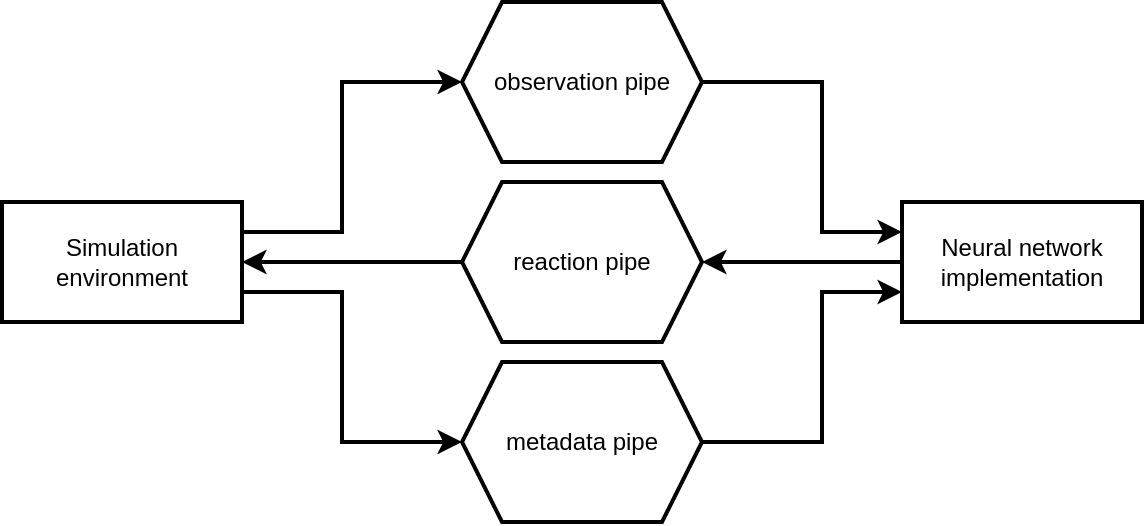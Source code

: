 <mxfile version="14.6.13" type="device"><diagram id="tVqh5LLXfl1-UiUS3BZs" name="Strona-1"><mxGraphModel dx="1102" dy="818" grid="1" gridSize="10" guides="1" tooltips="1" connect="1" arrows="1" fold="1" page="1" pageScale="1" pageWidth="827" pageHeight="1169" math="0" shadow="0"><root><mxCell id="0"/><mxCell id="1" parent="0"/><mxCell id="iyx45N8Q4_2cnwinsrvN-1" value="Simulation environment" style="rounded=0;whiteSpace=wrap;html=1;strokeWidth=2;" parent="1" vertex="1"><mxGeometry x="129" y="140" width="120" height="60" as="geometry"/></mxCell><mxCell id="iyx45N8Q4_2cnwinsrvN-2" value="Neural network implementation" style="rounded=0;whiteSpace=wrap;html=1;strokeWidth=2;" parent="1" vertex="1"><mxGeometry x="579" y="140" width="120" height="60" as="geometry"/></mxCell><mxCell id="iyx45N8Q4_2cnwinsrvN-3" value="observation pipe" style="shape=hexagon;perimeter=hexagonPerimeter2;whiteSpace=wrap;html=1;fixedSize=1;strokeWidth=2;" parent="1" vertex="1"><mxGeometry x="359" y="40" width="120" height="80" as="geometry"/></mxCell><mxCell id="iyx45N8Q4_2cnwinsrvN-4" value="reaction pipe" style="shape=hexagon;perimeter=hexagonPerimeter2;whiteSpace=wrap;html=1;fixedSize=1;strokeWidth=2;" parent="1" vertex="1"><mxGeometry x="359" y="130" width="120" height="80" as="geometry"/></mxCell><mxCell id="iyx45N8Q4_2cnwinsrvN-5" value="metadata pipe" style="shape=hexagon;perimeter=hexagonPerimeter2;whiteSpace=wrap;html=1;fixedSize=1;strokeWidth=2;" parent="1" vertex="1"><mxGeometry x="359" y="220" width="120" height="80" as="geometry"/></mxCell><mxCell id="iyx45N8Q4_2cnwinsrvN-6" value="" style="endArrow=classic;html=1;rounded=0;strokeWidth=2;exitX=1;exitY=0.25;exitDx=0;exitDy=0;entryX=0;entryY=0.5;entryDx=0;entryDy=0;" parent="1" source="iyx45N8Q4_2cnwinsrvN-1" target="iyx45N8Q4_2cnwinsrvN-3" edge="1"><mxGeometry width="50" height="50" relative="1" as="geometry"><mxPoint x="279" y="150" as="sourcePoint"/><mxPoint x="329" y="100" as="targetPoint"/><Array as="points"><mxPoint x="299" y="155"/><mxPoint x="299" y="80"/></Array></mxGeometry></mxCell><mxCell id="iyx45N8Q4_2cnwinsrvN-7" value="" style="endArrow=classic;html=1;rounded=0;strokeWidth=2;exitX=1;exitY=0.5;exitDx=0;exitDy=0;entryX=0;entryY=0.25;entryDx=0;entryDy=0;" parent="1" source="iyx45N8Q4_2cnwinsrvN-3" target="iyx45N8Q4_2cnwinsrvN-2" edge="1"><mxGeometry width="50" height="50" relative="1" as="geometry"><mxPoint x="529" y="140" as="sourcePoint"/><mxPoint x="579" y="90" as="targetPoint"/><Array as="points"><mxPoint x="539" y="80"/><mxPoint x="539" y="155"/></Array></mxGeometry></mxCell><mxCell id="iyx45N8Q4_2cnwinsrvN-8" value="" style="endArrow=classic;html=1;rounded=0;strokeWidth=2;entryX=1;entryY=0.5;entryDx=0;entryDy=0;exitX=0;exitY=0.5;exitDx=0;exitDy=0;" parent="1" source="iyx45N8Q4_2cnwinsrvN-2" target="iyx45N8Q4_2cnwinsrvN-4" edge="1"><mxGeometry width="50" height="50" relative="1" as="geometry"><mxPoint x="519" y="260" as="sourcePoint"/><mxPoint x="569" y="210" as="targetPoint"/></mxGeometry></mxCell><mxCell id="iyx45N8Q4_2cnwinsrvN-9" value="" style="endArrow=classic;html=1;rounded=0;strokeWidth=2;exitX=0;exitY=0.5;exitDx=0;exitDy=0;entryX=1;entryY=0.5;entryDx=0;entryDy=0;" parent="1" source="iyx45N8Q4_2cnwinsrvN-4" target="iyx45N8Q4_2cnwinsrvN-1" edge="1"><mxGeometry width="50" height="50" relative="1" as="geometry"><mxPoint x="279" y="290" as="sourcePoint"/><mxPoint x="329" y="240" as="targetPoint"/></mxGeometry></mxCell><mxCell id="iyx45N8Q4_2cnwinsrvN-10" value="" style="endArrow=classic;html=1;rounded=0;strokeWidth=2;exitX=1;exitY=0.75;exitDx=0;exitDy=0;entryX=0;entryY=0.5;entryDx=0;entryDy=0;" parent="1" source="iyx45N8Q4_2cnwinsrvN-1" target="iyx45N8Q4_2cnwinsrvN-5" edge="1"><mxGeometry width="50" height="50" relative="1" as="geometry"><mxPoint x="269" y="340" as="sourcePoint"/><mxPoint x="319" y="290" as="targetPoint"/><Array as="points"><mxPoint x="299" y="185"/><mxPoint x="299" y="260"/></Array></mxGeometry></mxCell><mxCell id="iyx45N8Q4_2cnwinsrvN-11" value="" style="endArrow=classic;html=1;rounded=0;strokeWidth=2;exitX=1;exitY=0.5;exitDx=0;exitDy=0;entryX=0;entryY=0.75;entryDx=0;entryDy=0;" parent="1" source="iyx45N8Q4_2cnwinsrvN-5" target="iyx45N8Q4_2cnwinsrvN-2" edge="1"><mxGeometry width="50" height="50" relative="1" as="geometry"><mxPoint x="549" y="290" as="sourcePoint"/><mxPoint x="599" y="240" as="targetPoint"/><Array as="points"><mxPoint x="539" y="260"/><mxPoint x="539" y="185"/></Array></mxGeometry></mxCell></root></mxGraphModel></diagram></mxfile>